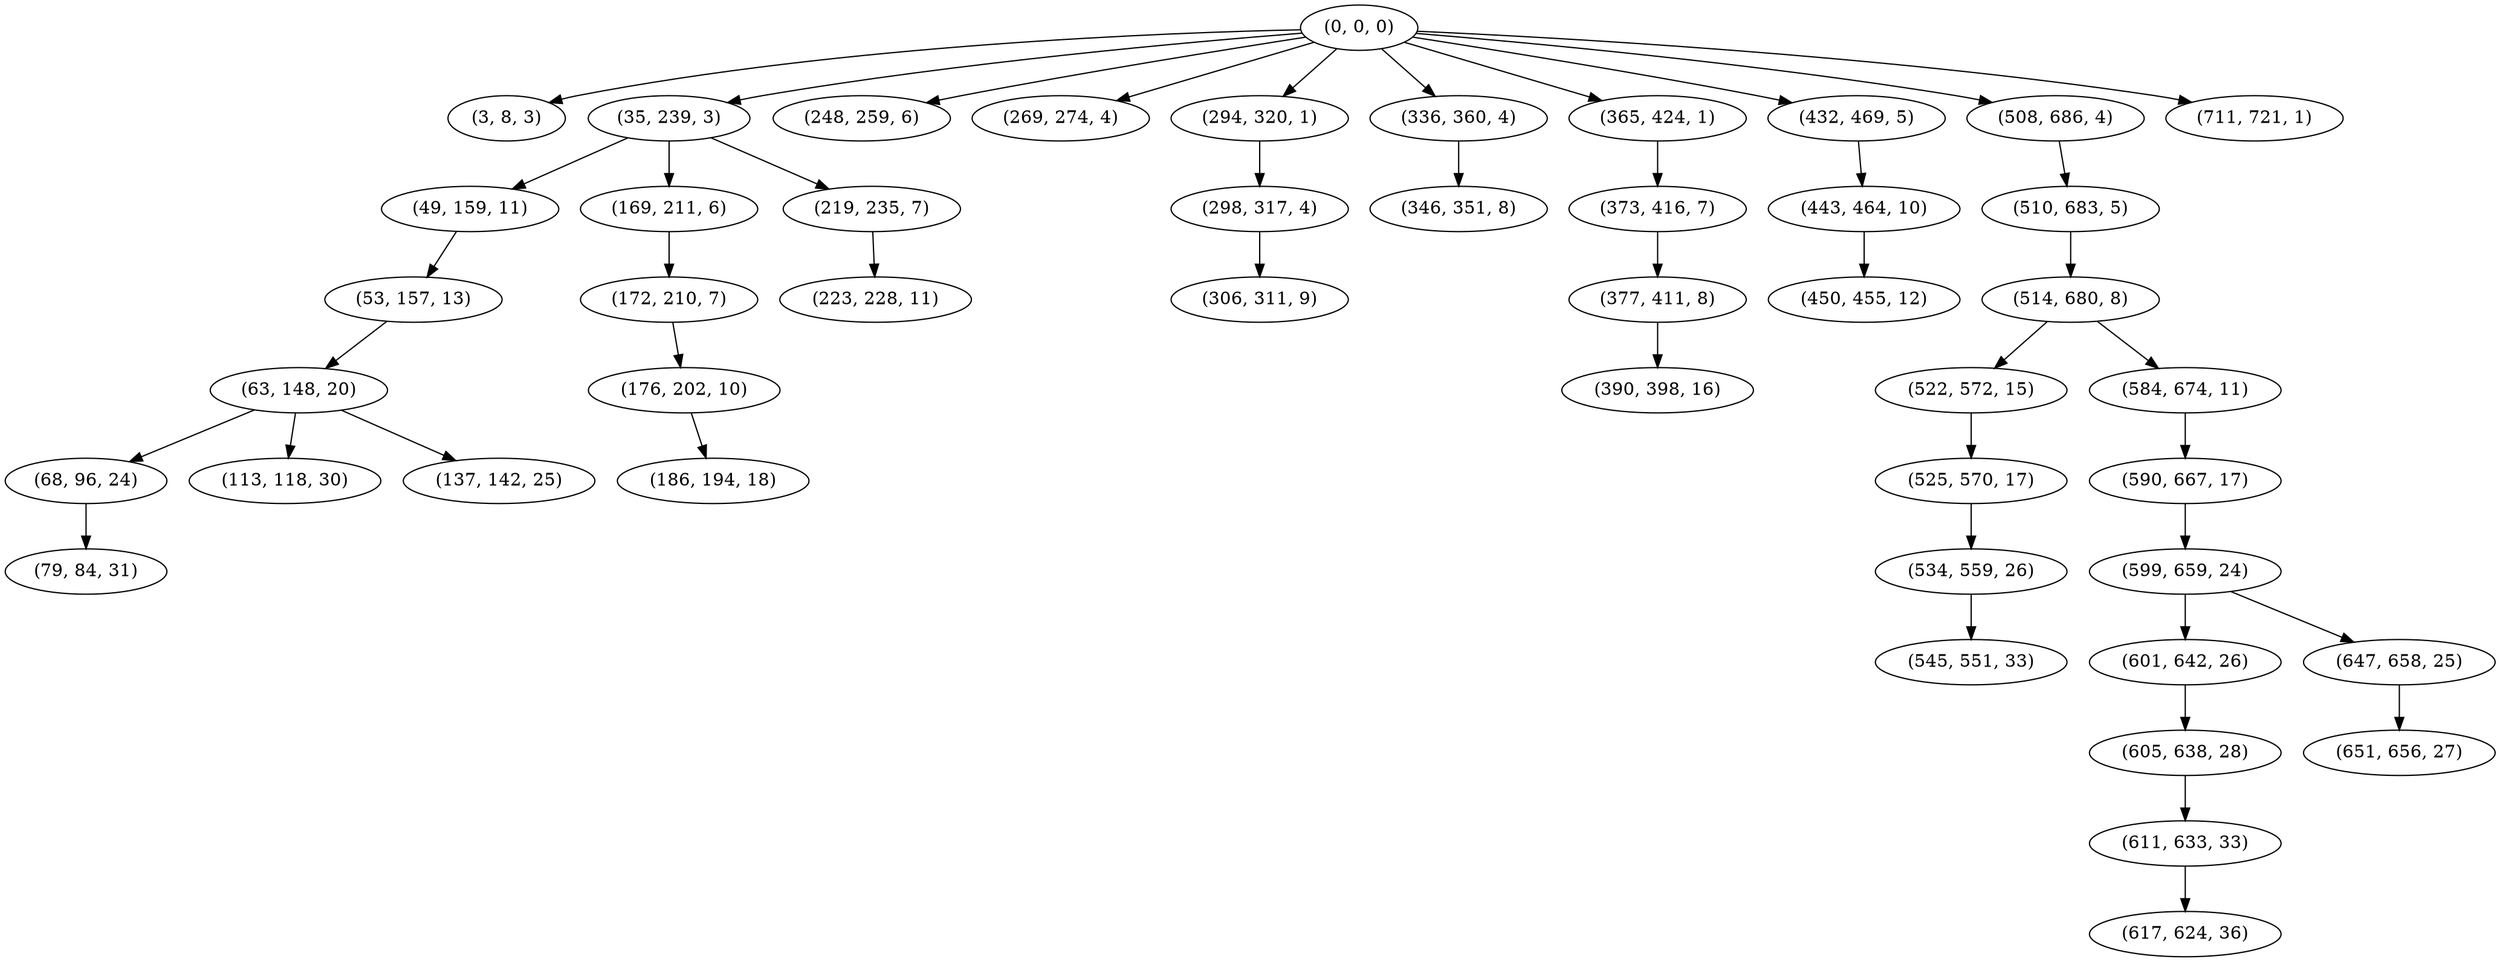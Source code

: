 digraph tree {
    "(0, 0, 0)";
    "(3, 8, 3)";
    "(35, 239, 3)";
    "(49, 159, 11)";
    "(53, 157, 13)";
    "(63, 148, 20)";
    "(68, 96, 24)";
    "(79, 84, 31)";
    "(113, 118, 30)";
    "(137, 142, 25)";
    "(169, 211, 6)";
    "(172, 210, 7)";
    "(176, 202, 10)";
    "(186, 194, 18)";
    "(219, 235, 7)";
    "(223, 228, 11)";
    "(248, 259, 6)";
    "(269, 274, 4)";
    "(294, 320, 1)";
    "(298, 317, 4)";
    "(306, 311, 9)";
    "(336, 360, 4)";
    "(346, 351, 8)";
    "(365, 424, 1)";
    "(373, 416, 7)";
    "(377, 411, 8)";
    "(390, 398, 16)";
    "(432, 469, 5)";
    "(443, 464, 10)";
    "(450, 455, 12)";
    "(508, 686, 4)";
    "(510, 683, 5)";
    "(514, 680, 8)";
    "(522, 572, 15)";
    "(525, 570, 17)";
    "(534, 559, 26)";
    "(545, 551, 33)";
    "(584, 674, 11)";
    "(590, 667, 17)";
    "(599, 659, 24)";
    "(601, 642, 26)";
    "(605, 638, 28)";
    "(611, 633, 33)";
    "(617, 624, 36)";
    "(647, 658, 25)";
    "(651, 656, 27)";
    "(711, 721, 1)";
    "(0, 0, 0)" -> "(3, 8, 3)";
    "(0, 0, 0)" -> "(35, 239, 3)";
    "(0, 0, 0)" -> "(248, 259, 6)";
    "(0, 0, 0)" -> "(269, 274, 4)";
    "(0, 0, 0)" -> "(294, 320, 1)";
    "(0, 0, 0)" -> "(336, 360, 4)";
    "(0, 0, 0)" -> "(365, 424, 1)";
    "(0, 0, 0)" -> "(432, 469, 5)";
    "(0, 0, 0)" -> "(508, 686, 4)";
    "(0, 0, 0)" -> "(711, 721, 1)";
    "(35, 239, 3)" -> "(49, 159, 11)";
    "(35, 239, 3)" -> "(169, 211, 6)";
    "(35, 239, 3)" -> "(219, 235, 7)";
    "(49, 159, 11)" -> "(53, 157, 13)";
    "(53, 157, 13)" -> "(63, 148, 20)";
    "(63, 148, 20)" -> "(68, 96, 24)";
    "(63, 148, 20)" -> "(113, 118, 30)";
    "(63, 148, 20)" -> "(137, 142, 25)";
    "(68, 96, 24)" -> "(79, 84, 31)";
    "(169, 211, 6)" -> "(172, 210, 7)";
    "(172, 210, 7)" -> "(176, 202, 10)";
    "(176, 202, 10)" -> "(186, 194, 18)";
    "(219, 235, 7)" -> "(223, 228, 11)";
    "(294, 320, 1)" -> "(298, 317, 4)";
    "(298, 317, 4)" -> "(306, 311, 9)";
    "(336, 360, 4)" -> "(346, 351, 8)";
    "(365, 424, 1)" -> "(373, 416, 7)";
    "(373, 416, 7)" -> "(377, 411, 8)";
    "(377, 411, 8)" -> "(390, 398, 16)";
    "(432, 469, 5)" -> "(443, 464, 10)";
    "(443, 464, 10)" -> "(450, 455, 12)";
    "(508, 686, 4)" -> "(510, 683, 5)";
    "(510, 683, 5)" -> "(514, 680, 8)";
    "(514, 680, 8)" -> "(522, 572, 15)";
    "(514, 680, 8)" -> "(584, 674, 11)";
    "(522, 572, 15)" -> "(525, 570, 17)";
    "(525, 570, 17)" -> "(534, 559, 26)";
    "(534, 559, 26)" -> "(545, 551, 33)";
    "(584, 674, 11)" -> "(590, 667, 17)";
    "(590, 667, 17)" -> "(599, 659, 24)";
    "(599, 659, 24)" -> "(601, 642, 26)";
    "(599, 659, 24)" -> "(647, 658, 25)";
    "(601, 642, 26)" -> "(605, 638, 28)";
    "(605, 638, 28)" -> "(611, 633, 33)";
    "(611, 633, 33)" -> "(617, 624, 36)";
    "(647, 658, 25)" -> "(651, 656, 27)";
}
